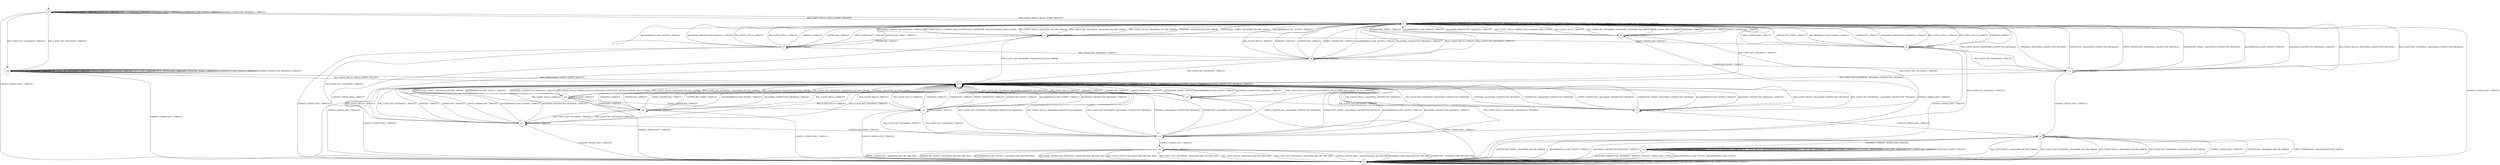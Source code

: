 digraph g {
__start0 [label="" shape="none"];

	s0 [shape="circle" label="s0"];
	s1 [shape="circle" label="s1"];
	s2 [shape="circle" label="s2"];
	s3 [shape="circle" label="s3"];
	s4 [shape="circle" label="s4"];
	s5 [shape="circle" label="s5"];
	s6 [shape="circle" label="s6"];
	s7 [shape="circle" label="s7"];
	s8 [shape="circle" label="s8"];
	s9 [shape="circle" label="s9"];
	s10 [shape="circle" label="s10"];
	s11 [shape="circle" label="s11"];
	s12 [shape="circle" label="s12"];
	s13 [shape="circle" label="s13"];
	s14 [shape="circle" label="s14"];
	s15 [shape="circle" label="s15"];
	s16 [shape="circle" label="s16"];
	s17 [shape="circle" label="s17"];
	s18 [shape="circle" label="s18"];
	s19 [shape="circle" label="s19"];
	s20 [shape="circle" label="s20"];
	s0 -> s2 [label="RSA_CLIENT_HELLO / HELLO_VERIFY_REQUEST"];
	s0 -> s19 [label="RSA_CLIENT_KEY_EXCHANGE / TIMEOUT"];
	s0 -> s2 [label="PSK_CLIENT_HELLO / HELLO_VERIFY_REQUEST"];
	s0 -> s19 [label="PSK_CLIENT_KEY_EXCHANGE / TIMEOUT"];
	s0 -> s1 [label="CHANGE_CIPHER_SPEC / TIMEOUT"];
	s0 -> s0 [label="FINISHED / TIMEOUT"];
	s0 -> s0 [label="APPLICATION / TIMEOUT"];
	s0 -> s0 [label="CERTIFICATE / TIMEOUT"];
	s0 -> s0 [label="EMPTY_CERTIFICATE / TIMEOUT"];
	s0 -> s0 [label="CERTIFICATE_VERIFY / TIMEOUT"];
	s0 -> s0 [label="Alert(WARNING,CLOSE_NOTIFY) / TIMEOUT"];
	s0 -> s0 [label="Alert(FATAL,UNEXPECTED_MESSAGE) / TIMEOUT"];
	s1 -> s1 [label="RSA_CLIENT_HELLO / TIMEOUT"];
	s1 -> s1 [label="RSA_CLIENT_KEY_EXCHANGE / TIMEOUT"];
	s1 -> s1 [label="PSK_CLIENT_HELLO / TIMEOUT"];
	s1 -> s1 [label="PSK_CLIENT_KEY_EXCHANGE / TIMEOUT"];
	s1 -> s1 [label="CHANGE_CIPHER_SPEC / TIMEOUT"];
	s1 -> s1 [label="FINISHED / TIMEOUT"];
	s1 -> s1 [label="APPLICATION / TIMEOUT"];
	s1 -> s1 [label="CERTIFICATE / TIMEOUT"];
	s1 -> s1 [label="EMPTY_CERTIFICATE / TIMEOUT"];
	s1 -> s1 [label="CERTIFICATE_VERIFY / TIMEOUT"];
	s1 -> s1 [label="Alert(WARNING,CLOSE_NOTIFY) / TIMEOUT"];
	s1 -> s1 [label="Alert(FATAL,UNEXPECTED_MESSAGE) / TIMEOUT"];
	s2 -> s3 [label="RSA_CLIENT_HELLO / SERVER_HELLO,CERTIFICATE,CERTIFICATE_REQUEST,SERVER_HELLO_DONE"];
	s2 -> s2 [label="RSA_CLIENT_KEY_EXCHANGE / TIMEOUT"];
	s2 -> s4 [label="PSK_CLIENT_HELLO / SERVER_HELLO,SERVER_HELLO_DONE"];
	s2 -> s13 [label="PSK_CLIENT_KEY_EXCHANGE / TIMEOUT"];
	s2 -> s1 [label="CHANGE_CIPHER_SPEC / TIMEOUT"];
	s2 -> s2 [label="FINISHED / TIMEOUT"];
	s2 -> s2 [label="APPLICATION / TIMEOUT"];
	s2 -> s2 [label="CERTIFICATE / TIMEOUT"];
	s2 -> s2 [label="EMPTY_CERTIFICATE / TIMEOUT"];
	s2 -> s2 [label="CERTIFICATE_VERIFY / TIMEOUT"];
	s2 -> s2 [label="Alert(WARNING,CLOSE_NOTIFY) / TIMEOUT"];
	s2 -> s2 [label="Alert(FATAL,UNEXPECTED_MESSAGE) / TIMEOUT"];
	s3 -> s2 [label="RSA_CLIENT_HELLO / Alert(FATAL,DECODE_ERROR)"];
	s3 -> s2 [label="RSA_CLIENT_KEY_EXCHANGE / Alert(FATAL,DECODE_ERROR)"];
	s3 -> s2 [label="PSK_CLIENT_HELLO / Alert(FATAL,DECODE_ERROR)"];
	s3 -> s13 [label="PSK_CLIENT_KEY_EXCHANGE / Alert(FATAL,DECODE_ERROR)"];
	s3 -> s1 [label="CHANGE_CIPHER_SPEC / TIMEOUT"];
	s3 -> s2 [label="FINISHED / Alert(FATAL,DECODE_ERROR)"];
	s3 -> s3 [label="APPLICATION / TIMEOUT"];
	s3 -> s7 [label="CERTIFICATE / TIMEOUT"];
	s3 -> s6 [label="EMPTY_CERTIFICATE / TIMEOUT"];
	s3 -> s2 [label="CERTIFICATE_VERIFY / Alert(FATAL,DECODE_ERROR)"];
	s3 -> s2 [label="Alert(WARNING,CLOSE_NOTIFY) / TIMEOUT"];
	s3 -> s2 [label="Alert(FATAL,UNEXPECTED_MESSAGE) / TIMEOUT"];
	s4 -> s2 [label="RSA_CLIENT_HELLO / TIMEOUT"];
	s4 -> s2 [label="RSA_CLIENT_KEY_EXCHANGE / Alert(FATAL,UNKNOWN_PSK_IDENTITY)"];
	s4 -> s2 [label="PSK_CLIENT_HELLO / TIMEOUT"];
	s4 -> s5 [label="PSK_CLIENT_KEY_EXCHANGE / TIMEOUT"];
	s4 -> s1 [label="CHANGE_CIPHER_SPEC / TIMEOUT"];
	s4 -> s2 [label="FINISHED / TIMEOUT"];
	s4 -> s4 [label="APPLICATION / TIMEOUT"];
	s4 -> s2 [label="CERTIFICATE / TIMEOUT"];
	s4 -> s2 [label="EMPTY_CERTIFICATE / TIMEOUT"];
	s4 -> s2 [label="CERTIFICATE_VERIFY / TIMEOUT"];
	s4 -> s2 [label="Alert(WARNING,CLOSE_NOTIFY) / TIMEOUT"];
	s4 -> s2 [label="Alert(FATAL,UNEXPECTED_MESSAGE) / TIMEOUT"];
	s5 -> s13 [label="RSA_CLIENT_HELLO / Alert(FATAL,UNEXPECTED_MESSAGE)"];
	s5 -> s13 [label="RSA_CLIENT_KEY_EXCHANGE / Alert(FATAL,UNEXPECTED_MESSAGE)"];
	s5 -> s13 [label="PSK_CLIENT_HELLO / Alert(FATAL,UNEXPECTED_MESSAGE)"];
	s5 -> s13 [label="PSK_CLIENT_KEY_EXCHANGE / Alert(FATAL,UNEXPECTED_MESSAGE)"];
	s5 -> s9 [label="CHANGE_CIPHER_SPEC / TIMEOUT"];
	s5 -> s13 [label="FINISHED / Alert(FATAL,UNEXPECTED_MESSAGE)"];
	s5 -> s5 [label="APPLICATION / TIMEOUT"];
	s5 -> s13 [label="CERTIFICATE / Alert(FATAL,UNEXPECTED_MESSAGE)"];
	s5 -> s13 [label="EMPTY_CERTIFICATE / Alert(FATAL,UNEXPECTED_MESSAGE)"];
	s5 -> s13 [label="CERTIFICATE_VERIFY / Alert(FATAL,UNEXPECTED_MESSAGE)"];
	s5 -> s13 [label="Alert(WARNING,CLOSE_NOTIFY) / TIMEOUT"];
	s5 -> s13 [label="Alert(FATAL,UNEXPECTED_MESSAGE) / TIMEOUT"];
	s6 -> s2 [label="RSA_CLIENT_HELLO / TIMEOUT"];
	s6 -> s18 [label="RSA_CLIENT_KEY_EXCHANGE / TIMEOUT"];
	s6 -> s2 [label="PSK_CLIENT_HELLO / TIMEOUT"];
	s6 -> s11 [label="PSK_CLIENT_KEY_EXCHANGE / TIMEOUT"];
	s6 -> s1 [label="CHANGE_CIPHER_SPEC / TIMEOUT"];
	s6 -> s2 [label="FINISHED / TIMEOUT"];
	s6 -> s6 [label="APPLICATION / TIMEOUT"];
	s6 -> s2 [label="CERTIFICATE / TIMEOUT"];
	s6 -> s2 [label="EMPTY_CERTIFICATE / TIMEOUT"];
	s6 -> s2 [label="CERTIFICATE_VERIFY / TIMEOUT"];
	s6 -> s2 [label="Alert(WARNING,CLOSE_NOTIFY) / TIMEOUT"];
	s6 -> s2 [label="Alert(FATAL,UNEXPECTED_MESSAGE) / TIMEOUT"];
	s7 -> s2 [label="RSA_CLIENT_HELLO / TIMEOUT"];
	s7 -> s8 [label="RSA_CLIENT_KEY_EXCHANGE / TIMEOUT"];
	s7 -> s2 [label="PSK_CLIENT_HELLO / TIMEOUT"];
	s7 -> s17 [label="PSK_CLIENT_KEY_EXCHANGE / TIMEOUT"];
	s7 -> s1 [label="CHANGE_CIPHER_SPEC / TIMEOUT"];
	s7 -> s2 [label="FINISHED / TIMEOUT"];
	s7 -> s7 [label="APPLICATION / TIMEOUT"];
	s7 -> s2 [label="CERTIFICATE / TIMEOUT"];
	s7 -> s2 [label="EMPTY_CERTIFICATE / TIMEOUT"];
	s7 -> s2 [label="CERTIFICATE_VERIFY / TIMEOUT"];
	s7 -> s2 [label="Alert(WARNING,CLOSE_NOTIFY) / TIMEOUT"];
	s7 -> s2 [label="Alert(FATAL,UNEXPECTED_MESSAGE) / TIMEOUT"];
	s8 -> s2 [label="RSA_CLIENT_HELLO / TIMEOUT"];
	s8 -> s2 [label="RSA_CLIENT_KEY_EXCHANGE / TIMEOUT"];
	s8 -> s2 [label="PSK_CLIENT_HELLO / TIMEOUT"];
	s8 -> s13 [label="PSK_CLIENT_KEY_EXCHANGE / TIMEOUT"];
	s8 -> s1 [label="CHANGE_CIPHER_SPEC / TIMEOUT"];
	s8 -> s2 [label="FINISHED / TIMEOUT"];
	s8 -> s8 [label="APPLICATION / TIMEOUT"];
	s8 -> s2 [label="CERTIFICATE / TIMEOUT"];
	s8 -> s2 [label="EMPTY_CERTIFICATE / TIMEOUT"];
	s8 -> s18 [label="CERTIFICATE_VERIFY / TIMEOUT"];
	s8 -> s2 [label="Alert(WARNING,CLOSE_NOTIFY) / TIMEOUT"];
	s8 -> s2 [label="Alert(FATAL,UNEXPECTED_MESSAGE) / TIMEOUT"];
	s9 -> s1 [label="RSA_CLIENT_HELLO / Alert(FATAL,DECODE_ERROR)"];
	s9 -> s1 [label="RSA_CLIENT_KEY_EXCHANGE / Alert(FATAL,DECODE_ERROR)"];
	s9 -> s1 [label="PSK_CLIENT_HELLO / Alert(FATAL,DECODE_ERROR)"];
	s9 -> s1 [label="PSK_CLIENT_KEY_EXCHANGE / Alert(FATAL,DECODE_ERROR)"];
	s9 -> s1 [label="CHANGE_CIPHER_SPEC / TIMEOUT"];
	s9 -> s10 [label="FINISHED / CHANGE_CIPHER_SPEC,FINISHED"];
	s9 -> s9 [label="APPLICATION / TIMEOUT"];
	s9 -> s1 [label="CERTIFICATE / Alert(FATAL,DECODE_ERROR)"];
	s9 -> s1 [label="EMPTY_CERTIFICATE / Alert(FATAL,DECODE_ERROR)"];
	s9 -> s1 [label="CERTIFICATE_VERIFY / Alert(FATAL,DECODE_ERROR)"];
	s9 -> s1 [label="Alert(WARNING,CLOSE_NOTIFY) / TIMEOUT"];
	s9 -> s1 [label="Alert(FATAL,UNEXPECTED_MESSAGE) / TIMEOUT"];
	s10 -> s10 [label="RSA_CLIENT_HELLO / Alert(WARNING,NO_RENEGOTIATION)"];
	s10 -> s10 [label="RSA_CLIENT_KEY_EXCHANGE / TIMEOUT"];
	s10 -> s10 [label="PSK_CLIENT_HELLO / Alert(WARNING,NO_RENEGOTIATION)"];
	s10 -> s10 [label="PSK_CLIENT_KEY_EXCHANGE / TIMEOUT"];
	s10 -> s1 [label="CHANGE_CIPHER_SPEC / TIMEOUT"];
	s10 -> s10 [label="FINISHED / TIMEOUT"];
	s10 -> s10 [label="APPLICATION / APPLICATION"];
	s10 -> s10 [label="CERTIFICATE / TIMEOUT"];
	s10 -> s10 [label="EMPTY_CERTIFICATE / TIMEOUT"];
	s10 -> s10 [label="CERTIFICATE_VERIFY / TIMEOUT"];
	s10 -> s1 [label="Alert(WARNING,CLOSE_NOTIFY) / Alert(WARNING,CLOSE_NOTIFY)"];
	s10 -> s1 [label="Alert(FATAL,UNEXPECTED_MESSAGE) / TIMEOUT"];
	s11 -> s13 [label="RSA_CLIENT_HELLO / Alert(FATAL,UNEXPECTED_MESSAGE)"];
	s11 -> s13 [label="RSA_CLIENT_KEY_EXCHANGE / Alert(FATAL,UNEXPECTED_MESSAGE)"];
	s11 -> s13 [label="PSK_CLIENT_HELLO / Alert(FATAL,UNEXPECTED_MESSAGE)"];
	s11 -> s13 [label="PSK_CLIENT_KEY_EXCHANGE / Alert(FATAL,UNEXPECTED_MESSAGE)"];
	s11 -> s12 [label="CHANGE_CIPHER_SPEC / TIMEOUT"];
	s11 -> s13 [label="FINISHED / Alert(FATAL,UNEXPECTED_MESSAGE)"];
	s11 -> s11 [label="APPLICATION / TIMEOUT"];
	s11 -> s13 [label="CERTIFICATE / Alert(FATAL,UNEXPECTED_MESSAGE)"];
	s11 -> s13 [label="EMPTY_CERTIFICATE / Alert(FATAL,UNEXPECTED_MESSAGE)"];
	s11 -> s13 [label="CERTIFICATE_VERIFY / Alert(FATAL,UNEXPECTED_MESSAGE)"];
	s11 -> s13 [label="Alert(WARNING,CLOSE_NOTIFY) / TIMEOUT"];
	s11 -> s13 [label="Alert(FATAL,UNEXPECTED_MESSAGE) / TIMEOUT"];
	s12 -> s1 [label="RSA_CLIENT_HELLO / Alert(FATAL,BAD_RECORD_MAC)"];
	s12 -> s1 [label="RSA_CLIENT_KEY_EXCHANGE / Alert(FATAL,BAD_RECORD_MAC)"];
	s12 -> s1 [label="PSK_CLIENT_HELLO / Alert(FATAL,BAD_RECORD_MAC)"];
	s12 -> s1 [label="PSK_CLIENT_KEY_EXCHANGE / Alert(FATAL,BAD_RECORD_MAC)"];
	s12 -> s1 [label="CHANGE_CIPHER_SPEC / Alert(FATAL,BAD_RECORD_MAC)"];
	s12 -> s1 [label="FINISHED / Alert(FATAL,BAD_RECORD_MAC)"];
	s12 -> s12 [label="APPLICATION / TIMEOUT"];
	s12 -> s1 [label="CERTIFICATE / Alert(FATAL,BAD_RECORD_MAC)"];
	s12 -> s1 [label="EMPTY_CERTIFICATE / Alert(FATAL,BAD_RECORD_MAC)"];
	s12 -> s1 [label="CERTIFICATE_VERIFY / Alert(FATAL,BAD_RECORD_MAC)"];
	s12 -> s1 [label="Alert(WARNING,CLOSE_NOTIFY) / Alert(FATAL,BAD_RECORD_MAC)"];
	s12 -> s1 [label="Alert(FATAL,UNEXPECTED_MESSAGE) / Alert(FATAL,BAD_RECORD_MAC)"];
	s13 -> s14 [label="RSA_CLIENT_HELLO / SERVER_HELLO,CERTIFICATE,CERTIFICATE_REQUEST,SERVER_HELLO_DONE"];
	s13 -> s13 [label="RSA_CLIENT_KEY_EXCHANGE / TIMEOUT"];
	s13 -> s16 [label="PSK_CLIENT_HELLO / SERVER_HELLO,SERVER_HELLO_DONE"];
	s13 -> s13 [label="PSK_CLIENT_KEY_EXCHANGE / TIMEOUT"];
	s13 -> s1 [label="CHANGE_CIPHER_SPEC / TIMEOUT"];
	s13 -> s13 [label="FINISHED / TIMEOUT"];
	s13 -> s13 [label="APPLICATION / TIMEOUT"];
	s13 -> s13 [label="CERTIFICATE / TIMEOUT"];
	s13 -> s13 [label="EMPTY_CERTIFICATE / TIMEOUT"];
	s13 -> s13 [label="CERTIFICATE_VERIFY / TIMEOUT"];
	s13 -> s13 [label="Alert(WARNING,CLOSE_NOTIFY) / TIMEOUT"];
	s13 -> s13 [label="Alert(FATAL,UNEXPECTED_MESSAGE) / TIMEOUT"];
	s14 -> s13 [label="RSA_CLIENT_HELLO / Alert(FATAL,DECODE_ERROR)"];
	s14 -> s13 [label="RSA_CLIENT_KEY_EXCHANGE / Alert(FATAL,DECODE_ERROR)"];
	s14 -> s13 [label="PSK_CLIENT_HELLO / Alert(FATAL,DECODE_ERROR)"];
	s14 -> s13 [label="PSK_CLIENT_KEY_EXCHANGE / Alert(FATAL,DECODE_ERROR)"];
	s14 -> s1 [label="CHANGE_CIPHER_SPEC / TIMEOUT"];
	s14 -> s13 [label="FINISHED / Alert(FATAL,DECODE_ERROR)"];
	s14 -> s14 [label="APPLICATION / TIMEOUT"];
	s14 -> s20 [label="CERTIFICATE / TIMEOUT"];
	s14 -> s15 [label="EMPTY_CERTIFICATE / TIMEOUT"];
	s14 -> s13 [label="CERTIFICATE_VERIFY / Alert(FATAL,DECODE_ERROR)"];
	s14 -> s13 [label="Alert(WARNING,CLOSE_NOTIFY) / TIMEOUT"];
	s14 -> s13 [label="Alert(FATAL,UNEXPECTED_MESSAGE) / TIMEOUT"];
	s15 -> s13 [label="RSA_CLIENT_HELLO / TIMEOUT"];
	s15 -> s11 [label="RSA_CLIENT_KEY_EXCHANGE / TIMEOUT"];
	s15 -> s13 [label="PSK_CLIENT_HELLO / TIMEOUT"];
	s15 -> s11 [label="PSK_CLIENT_KEY_EXCHANGE / TIMEOUT"];
	s15 -> s1 [label="CHANGE_CIPHER_SPEC / TIMEOUT"];
	s15 -> s13 [label="FINISHED / TIMEOUT"];
	s15 -> s15 [label="APPLICATION / TIMEOUT"];
	s15 -> s13 [label="CERTIFICATE / TIMEOUT"];
	s15 -> s13 [label="EMPTY_CERTIFICATE / TIMEOUT"];
	s15 -> s13 [label="CERTIFICATE_VERIFY / TIMEOUT"];
	s15 -> s13 [label="Alert(WARNING,CLOSE_NOTIFY) / TIMEOUT"];
	s15 -> s13 [label="Alert(FATAL,UNEXPECTED_MESSAGE) / TIMEOUT"];
	s16 -> s13 [label="RSA_CLIENT_HELLO / TIMEOUT"];
	s16 -> s13 [label="RSA_CLIENT_KEY_EXCHANGE / Alert(FATAL,UNKNOWN_PSK_IDENTITY)"];
	s16 -> s13 [label="PSK_CLIENT_HELLO / TIMEOUT"];
	s16 -> s5 [label="PSK_CLIENT_KEY_EXCHANGE / TIMEOUT"];
	s16 -> s1 [label="CHANGE_CIPHER_SPEC / TIMEOUT"];
	s16 -> s13 [label="FINISHED / TIMEOUT"];
	s16 -> s16 [label="APPLICATION / TIMEOUT"];
	s16 -> s13 [label="CERTIFICATE / TIMEOUT"];
	s16 -> s13 [label="EMPTY_CERTIFICATE / TIMEOUT"];
	s16 -> s13 [label="CERTIFICATE_VERIFY / TIMEOUT"];
	s16 -> s13 [label="Alert(WARNING,CLOSE_NOTIFY) / TIMEOUT"];
	s16 -> s13 [label="Alert(FATAL,UNEXPECTED_MESSAGE) / TIMEOUT"];
	s17 -> s13 [label="RSA_CLIENT_HELLO / TIMEOUT"];
	s17 -> s13 [label="RSA_CLIENT_KEY_EXCHANGE / TIMEOUT"];
	s17 -> s13 [label="PSK_CLIENT_HELLO / TIMEOUT"];
	s17 -> s13 [label="PSK_CLIENT_KEY_EXCHANGE / TIMEOUT"];
	s17 -> s1 [label="CHANGE_CIPHER_SPEC / TIMEOUT"];
	s17 -> s13 [label="FINISHED / TIMEOUT"];
	s17 -> s17 [label="APPLICATION / TIMEOUT"];
	s17 -> s13 [label="CERTIFICATE / TIMEOUT"];
	s17 -> s13 [label="EMPTY_CERTIFICATE / TIMEOUT"];
	s17 -> s11 [label="CERTIFICATE_VERIFY / TIMEOUT"];
	s17 -> s13 [label="Alert(WARNING,CLOSE_NOTIFY) / TIMEOUT"];
	s17 -> s13 [label="Alert(FATAL,UNEXPECTED_MESSAGE) / TIMEOUT"];
	s18 -> s2 [label="RSA_CLIENT_HELLO / Alert(FATAL,UNEXPECTED_MESSAGE)"];
	s18 -> s2 [label="RSA_CLIENT_KEY_EXCHANGE / Alert(FATAL,UNEXPECTED_MESSAGE)"];
	s18 -> s2 [label="PSK_CLIENT_HELLO / Alert(FATAL,UNEXPECTED_MESSAGE)"];
	s18 -> s13 [label="PSK_CLIENT_KEY_EXCHANGE / Alert(FATAL,UNEXPECTED_MESSAGE)"];
	s18 -> s9 [label="CHANGE_CIPHER_SPEC / TIMEOUT"];
	s18 -> s2 [label="FINISHED / Alert(FATAL,UNEXPECTED_MESSAGE)"];
	s18 -> s18 [label="APPLICATION / TIMEOUT"];
	s18 -> s2 [label="CERTIFICATE / Alert(FATAL,UNEXPECTED_MESSAGE)"];
	s18 -> s2 [label="EMPTY_CERTIFICATE / Alert(FATAL,UNEXPECTED_MESSAGE)"];
	s18 -> s2 [label="CERTIFICATE_VERIFY / Alert(FATAL,UNEXPECTED_MESSAGE)"];
	s18 -> s2 [label="Alert(WARNING,CLOSE_NOTIFY) / TIMEOUT"];
	s18 -> s2 [label="Alert(FATAL,UNEXPECTED_MESSAGE) / TIMEOUT"];
	s19 -> s13 [label="RSA_CLIENT_HELLO / HELLO_VERIFY_REQUEST"];
	s19 -> s19 [label="RSA_CLIENT_KEY_EXCHANGE / TIMEOUT"];
	s19 -> s13 [label="PSK_CLIENT_HELLO / HELLO_VERIFY_REQUEST"];
	s19 -> s19 [label="PSK_CLIENT_KEY_EXCHANGE / TIMEOUT"];
	s19 -> s1 [label="CHANGE_CIPHER_SPEC / TIMEOUT"];
	s19 -> s19 [label="FINISHED / TIMEOUT"];
	s19 -> s19 [label="APPLICATION / TIMEOUT"];
	s19 -> s19 [label="CERTIFICATE / TIMEOUT"];
	s19 -> s19 [label="EMPTY_CERTIFICATE / TIMEOUT"];
	s19 -> s19 [label="CERTIFICATE_VERIFY / TIMEOUT"];
	s19 -> s19 [label="Alert(WARNING,CLOSE_NOTIFY) / TIMEOUT"];
	s19 -> s19 [label="Alert(FATAL,UNEXPECTED_MESSAGE) / TIMEOUT"];
	s20 -> s13 [label="RSA_CLIENT_HELLO / TIMEOUT"];
	s20 -> s17 [label="RSA_CLIENT_KEY_EXCHANGE / TIMEOUT"];
	s20 -> s13 [label="PSK_CLIENT_HELLO / TIMEOUT"];
	s20 -> s17 [label="PSK_CLIENT_KEY_EXCHANGE / TIMEOUT"];
	s20 -> s1 [label="CHANGE_CIPHER_SPEC / TIMEOUT"];
	s20 -> s13 [label="FINISHED / TIMEOUT"];
	s20 -> s20 [label="APPLICATION / TIMEOUT"];
	s20 -> s13 [label="CERTIFICATE / TIMEOUT"];
	s20 -> s13 [label="EMPTY_CERTIFICATE / TIMEOUT"];
	s20 -> s13 [label="CERTIFICATE_VERIFY / TIMEOUT"];
	s20 -> s13 [label="Alert(WARNING,CLOSE_NOTIFY) / TIMEOUT"];
	s20 -> s13 [label="Alert(FATAL,UNEXPECTED_MESSAGE) / TIMEOUT"];

__start0 -> s0;
}
